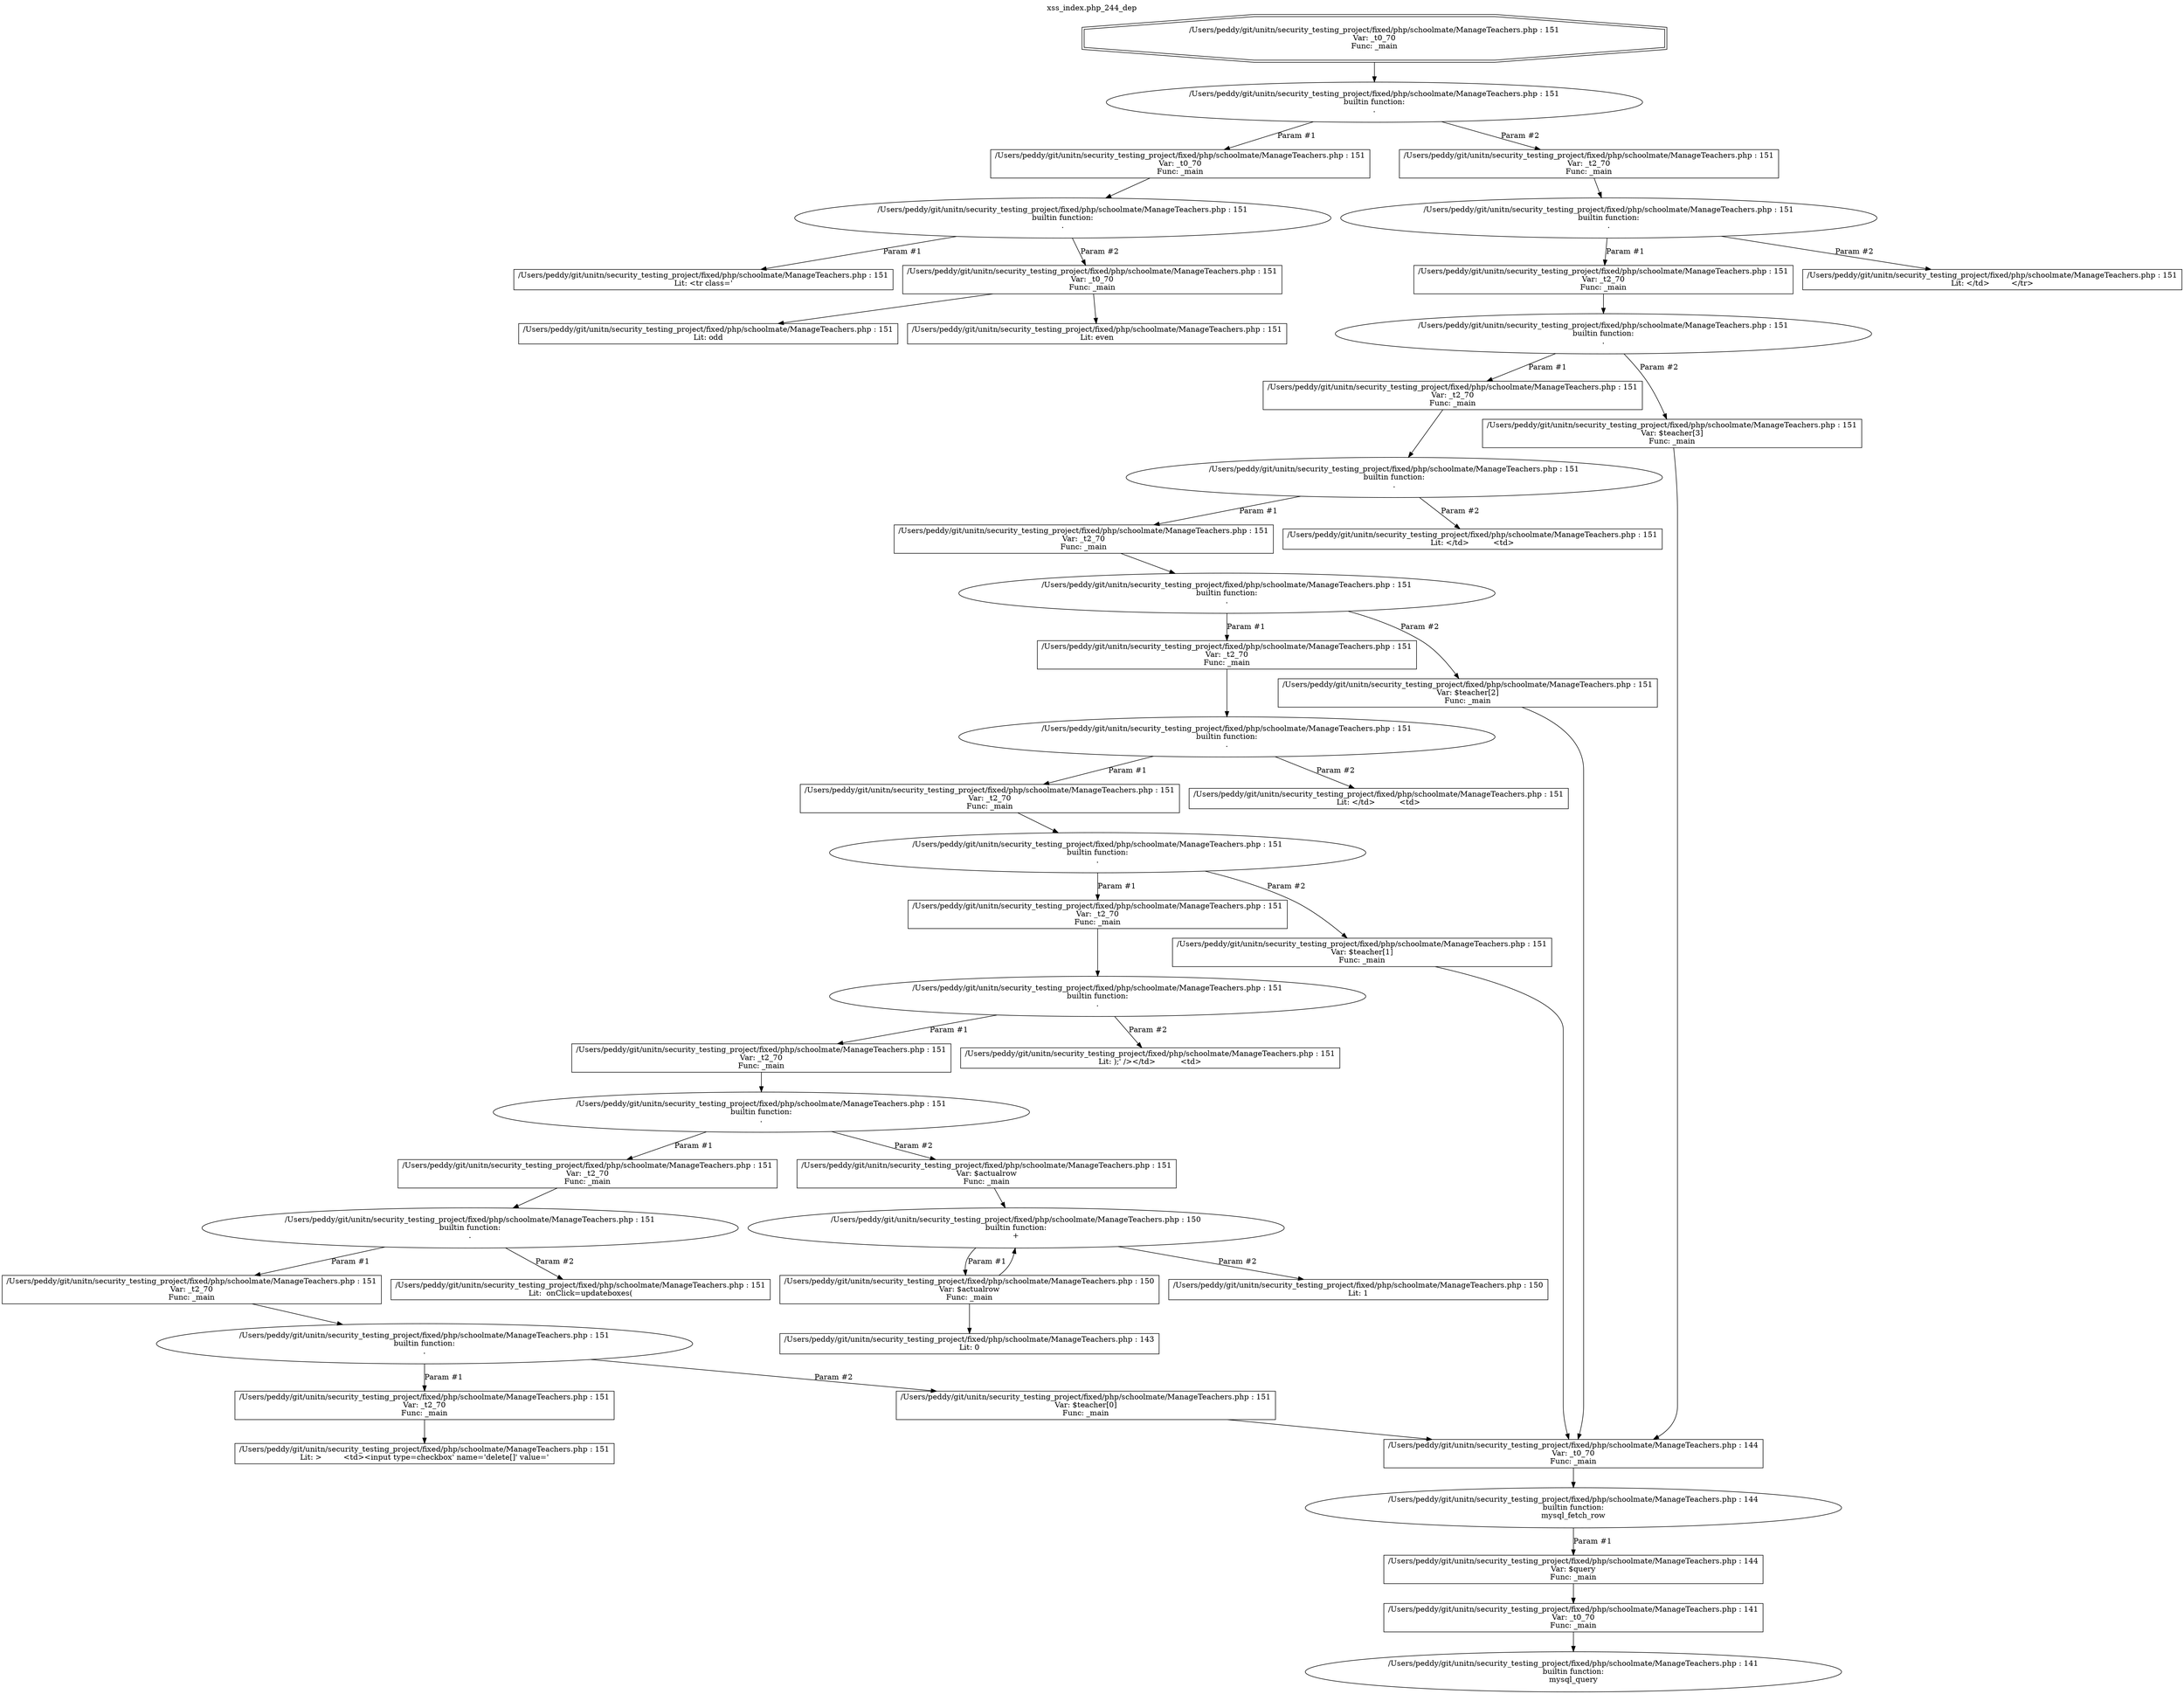 digraph cfg {
  label="xss_index.php_244_dep";
  labelloc=t;
  n1 [shape=doubleoctagon, label="/Users/peddy/git/unitn/security_testing_project/fixed/php/schoolmate/ManageTeachers.php : 151\nVar: _t0_70\nFunc: _main\n"];
  n2 [shape=ellipse, label="/Users/peddy/git/unitn/security_testing_project/fixed/php/schoolmate/ManageTeachers.php : 151\nbuiltin function:\n.\n"];
  n3 [shape=box, label="/Users/peddy/git/unitn/security_testing_project/fixed/php/schoolmate/ManageTeachers.php : 151\nVar: _t0_70\nFunc: _main\n"];
  n4 [shape=ellipse, label="/Users/peddy/git/unitn/security_testing_project/fixed/php/schoolmate/ManageTeachers.php : 151\nbuiltin function:\n.\n"];
  n5 [shape=box, label="/Users/peddy/git/unitn/security_testing_project/fixed/php/schoolmate/ManageTeachers.php : 151\nLit: <tr class='\n"];
  n6 [shape=box, label="/Users/peddy/git/unitn/security_testing_project/fixed/php/schoolmate/ManageTeachers.php : 151\nVar: _t0_70\nFunc: _main\n"];
  n7 [shape=box, label="/Users/peddy/git/unitn/security_testing_project/fixed/php/schoolmate/ManageTeachers.php : 151\nLit: odd\n"];
  n8 [shape=box, label="/Users/peddy/git/unitn/security_testing_project/fixed/php/schoolmate/ManageTeachers.php : 151\nLit: even\n"];
  n9 [shape=box, label="/Users/peddy/git/unitn/security_testing_project/fixed/php/schoolmate/ManageTeachers.php : 151\nVar: _t2_70\nFunc: _main\n"];
  n10 [shape=ellipse, label="/Users/peddy/git/unitn/security_testing_project/fixed/php/schoolmate/ManageTeachers.php : 151\nbuiltin function:\n.\n"];
  n11 [shape=box, label="/Users/peddy/git/unitn/security_testing_project/fixed/php/schoolmate/ManageTeachers.php : 151\nVar: _t2_70\nFunc: _main\n"];
  n12 [shape=ellipse, label="/Users/peddy/git/unitn/security_testing_project/fixed/php/schoolmate/ManageTeachers.php : 151\nbuiltin function:\n.\n"];
  n13 [shape=box, label="/Users/peddy/git/unitn/security_testing_project/fixed/php/schoolmate/ManageTeachers.php : 151\nVar: _t2_70\nFunc: _main\n"];
  n14 [shape=ellipse, label="/Users/peddy/git/unitn/security_testing_project/fixed/php/schoolmate/ManageTeachers.php : 151\nbuiltin function:\n.\n"];
  n15 [shape=box, label="/Users/peddy/git/unitn/security_testing_project/fixed/php/schoolmate/ManageTeachers.php : 151\nVar: _t2_70\nFunc: _main\n"];
  n16 [shape=ellipse, label="/Users/peddy/git/unitn/security_testing_project/fixed/php/schoolmate/ManageTeachers.php : 151\nbuiltin function:\n.\n"];
  n17 [shape=box, label="/Users/peddy/git/unitn/security_testing_project/fixed/php/schoolmate/ManageTeachers.php : 151\nVar: _t2_70\nFunc: _main\n"];
  n18 [shape=ellipse, label="/Users/peddy/git/unitn/security_testing_project/fixed/php/schoolmate/ManageTeachers.php : 151\nbuiltin function:\n.\n"];
  n19 [shape=box, label="/Users/peddy/git/unitn/security_testing_project/fixed/php/schoolmate/ManageTeachers.php : 151\nVar: _t2_70\nFunc: _main\n"];
  n20 [shape=ellipse, label="/Users/peddy/git/unitn/security_testing_project/fixed/php/schoolmate/ManageTeachers.php : 151\nbuiltin function:\n.\n"];
  n21 [shape=box, label="/Users/peddy/git/unitn/security_testing_project/fixed/php/schoolmate/ManageTeachers.php : 151\nVar: _t2_70\nFunc: _main\n"];
  n22 [shape=ellipse, label="/Users/peddy/git/unitn/security_testing_project/fixed/php/schoolmate/ManageTeachers.php : 151\nbuiltin function:\n.\n"];
  n23 [shape=box, label="/Users/peddy/git/unitn/security_testing_project/fixed/php/schoolmate/ManageTeachers.php : 151\nVar: _t2_70\nFunc: _main\n"];
  n24 [shape=ellipse, label="/Users/peddy/git/unitn/security_testing_project/fixed/php/schoolmate/ManageTeachers.php : 151\nbuiltin function:\n.\n"];
  n25 [shape=box, label="/Users/peddy/git/unitn/security_testing_project/fixed/php/schoolmate/ManageTeachers.php : 151\nVar: _t2_70\nFunc: _main\n"];
  n26 [shape=ellipse, label="/Users/peddy/git/unitn/security_testing_project/fixed/php/schoolmate/ManageTeachers.php : 151\nbuiltin function:\n.\n"];
  n27 [shape=box, label="/Users/peddy/git/unitn/security_testing_project/fixed/php/schoolmate/ManageTeachers.php : 151\nVar: _t2_70\nFunc: _main\n"];
  n28 [shape=ellipse, label="/Users/peddy/git/unitn/security_testing_project/fixed/php/schoolmate/ManageTeachers.php : 151\nbuiltin function:\n.\n"];
  n29 [shape=box, label="/Users/peddy/git/unitn/security_testing_project/fixed/php/schoolmate/ManageTeachers.php : 151\nVar: _t2_70\nFunc: _main\n"];
  n30 [shape=box, label="/Users/peddy/git/unitn/security_testing_project/fixed/php/schoolmate/ManageTeachers.php : 151\nLit: >	  <td><input type=checkbox' name='delete[]' value='\n"];
  n31 [shape=box, label="/Users/peddy/git/unitn/security_testing_project/fixed/php/schoolmate/ManageTeachers.php : 151\nVar: $teacher[0]\nFunc: _main\n"];
  n32 [shape=box, label="/Users/peddy/git/unitn/security_testing_project/fixed/php/schoolmate/ManageTeachers.php : 144\nVar: _t0_70\nFunc: _main\n"];
  n33 [shape=ellipse, label="/Users/peddy/git/unitn/security_testing_project/fixed/php/schoolmate/ManageTeachers.php : 144\nbuiltin function:\nmysql_fetch_row\n"];
  n34 [shape=box, label="/Users/peddy/git/unitn/security_testing_project/fixed/php/schoolmate/ManageTeachers.php : 144\nVar: $query\nFunc: _main\n"];
  n35 [shape=box, label="/Users/peddy/git/unitn/security_testing_project/fixed/php/schoolmate/ManageTeachers.php : 141\nVar: _t0_70\nFunc: _main\n"];
  n36 [shape=ellipse, label="/Users/peddy/git/unitn/security_testing_project/fixed/php/schoolmate/ManageTeachers.php : 141\nbuiltin function:\nmysql_query\n"];
  n37 [shape=box, label="/Users/peddy/git/unitn/security_testing_project/fixed/php/schoolmate/ManageTeachers.php : 151\nLit:  onClick=updateboxes(\n"];
  n38 [shape=box, label="/Users/peddy/git/unitn/security_testing_project/fixed/php/schoolmate/ManageTeachers.php : 151\nVar: $actualrow\nFunc: _main\n"];
  n39 [shape=ellipse, label="/Users/peddy/git/unitn/security_testing_project/fixed/php/schoolmate/ManageTeachers.php : 150\nbuiltin function:\n+\n"];
  n40 [shape=box, label="/Users/peddy/git/unitn/security_testing_project/fixed/php/schoolmate/ManageTeachers.php : 150\nVar: $actualrow\nFunc: _main\n"];
  n41 [shape=box, label="/Users/peddy/git/unitn/security_testing_project/fixed/php/schoolmate/ManageTeachers.php : 143\nLit: 0\n"];
  n42 [shape=box, label="/Users/peddy/git/unitn/security_testing_project/fixed/php/schoolmate/ManageTeachers.php : 150\nLit: 1\n"];
  n43 [shape=box, label="/Users/peddy/git/unitn/security_testing_project/fixed/php/schoolmate/ManageTeachers.php : 151\nLit: );' /></td>	  <td>\n"];
  n44 [shape=box, label="/Users/peddy/git/unitn/security_testing_project/fixed/php/schoolmate/ManageTeachers.php : 151\nVar: $teacher[1]\nFunc: _main\n"];
  n45 [shape=box, label="/Users/peddy/git/unitn/security_testing_project/fixed/php/schoolmate/ManageTeachers.php : 151\nLit: </td>	  <td>\n"];
  n46 [shape=box, label="/Users/peddy/git/unitn/security_testing_project/fixed/php/schoolmate/ManageTeachers.php : 151\nVar: $teacher[2]\nFunc: _main\n"];
  n47 [shape=box, label="/Users/peddy/git/unitn/security_testing_project/fixed/php/schoolmate/ManageTeachers.php : 151\nLit: </td>	  <td>\n"];
  n48 [shape=box, label="/Users/peddy/git/unitn/security_testing_project/fixed/php/schoolmate/ManageTeachers.php : 151\nVar: $teacher[3]\nFunc: _main\n"];
  n49 [shape=box, label="/Users/peddy/git/unitn/security_testing_project/fixed/php/schoolmate/ManageTeachers.php : 151\nLit: </td>	 </tr>\n"];
  n1 -> n2;
  n3 -> n4;
  n4 -> n5[label="Param #1"];
  n4 -> n6[label="Param #2"];
  n6 -> n7;
  n6 -> n8;
  n2 -> n3[label="Param #1"];
  n2 -> n9[label="Param #2"];
  n9 -> n10;
  n11 -> n12;
  n13 -> n14;
  n15 -> n16;
  n17 -> n18;
  n19 -> n20;
  n21 -> n22;
  n23 -> n24;
  n25 -> n26;
  n27 -> n28;
  n29 -> n30;
  n28 -> n29[label="Param #1"];
  n28 -> n31[label="Param #2"];
  n32 -> n33;
  n35 -> n36;
  n34 -> n35;
  n33 -> n34[label="Param #1"];
  n31 -> n32;
  n26 -> n27[label="Param #1"];
  n26 -> n37[label="Param #2"];
  n24 -> n25[label="Param #1"];
  n24 -> n38[label="Param #2"];
  n38 -> n39;
  n40 -> n41;
  n40 -> n39;
  n39 -> n40[label="Param #1"];
  n39 -> n42[label="Param #2"];
  n22 -> n23[label="Param #1"];
  n22 -> n43[label="Param #2"];
  n20 -> n21[label="Param #1"];
  n20 -> n44[label="Param #2"];
  n44 -> n32;
  n18 -> n19[label="Param #1"];
  n18 -> n45[label="Param #2"];
  n16 -> n17[label="Param #1"];
  n16 -> n46[label="Param #2"];
  n46 -> n32;
  n14 -> n15[label="Param #1"];
  n14 -> n47[label="Param #2"];
  n12 -> n13[label="Param #1"];
  n12 -> n48[label="Param #2"];
  n48 -> n32;
  n10 -> n11[label="Param #1"];
  n10 -> n49[label="Param #2"];
}
